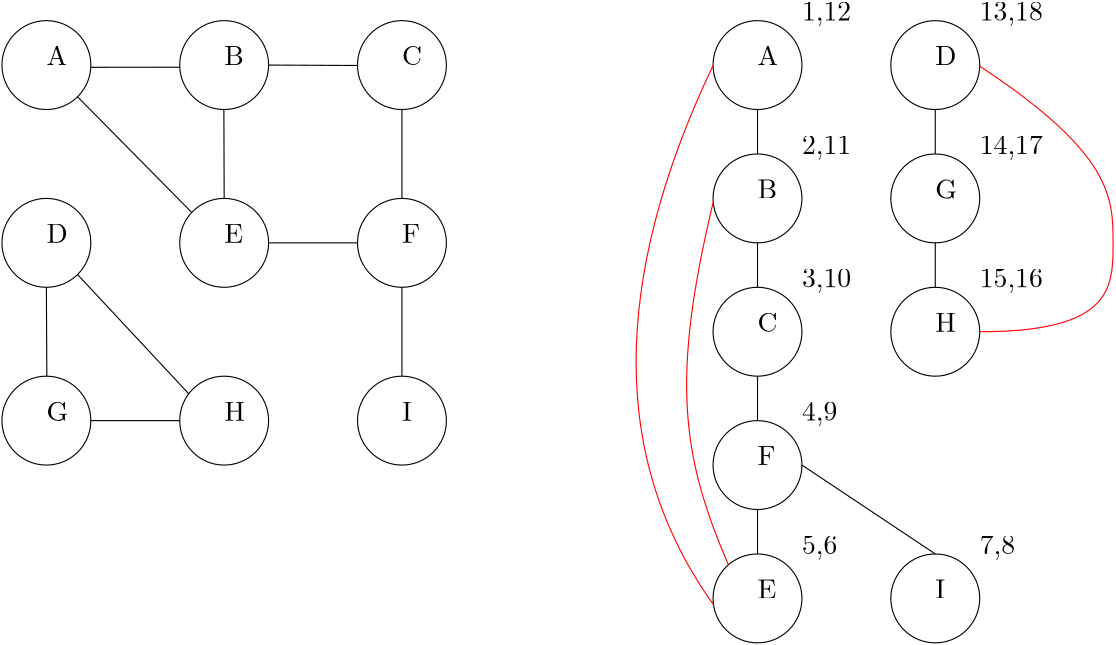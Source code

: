 <?xml version="1.0"?>
<!DOCTYPE ipe SYSTEM "ipe.dtd">
<ipe version="70206" creator="Ipe 7.2.7">
<info created="D:20181208023801" modified="D:20181208023801"/>
<ipestyle name="basic">
<symbol name="arrow/arc(spx)">
<path stroke="sym-stroke" fill="sym-stroke" pen="sym-pen">
0 0 m
-1 0.333 l
-1 -0.333 l
h
</path>
</symbol>
<symbol name="arrow/farc(spx)">
<path stroke="sym-stroke" fill="white" pen="sym-pen">
0 0 m
-1 0.333 l
-1 -0.333 l
h
</path>
</symbol>
<symbol name="arrow/ptarc(spx)">
<path stroke="sym-stroke" fill="sym-stroke" pen="sym-pen">
0 0 m
-1 0.333 l
-0.8 0 l
-1 -0.333 l
h
</path>
</symbol>
<symbol name="arrow/fptarc(spx)">
<path stroke="sym-stroke" fill="white" pen="sym-pen">
0 0 m
-1 0.333 l
-0.8 0 l
-1 -0.333 l
h
</path>
</symbol>
<symbol name="mark/circle(sx)" transformations="translations">
<path fill="sym-stroke">
0.6 0 0 0.6 0 0 e
0.4 0 0 0.4 0 0 e
</path>
</symbol>
<symbol name="mark/disk(sx)" transformations="translations">
<path fill="sym-stroke">
0.6 0 0 0.6 0 0 e
</path>
</symbol>
<symbol name="mark/fdisk(sfx)" transformations="translations">
<group>
<path fill="sym-fill">
0.5 0 0 0.5 0 0 e
</path>
<path fill="sym-stroke" fillrule="eofill">
0.6 0 0 0.6 0 0 e
0.4 0 0 0.4 0 0 e
</path>
</group>
</symbol>
<symbol name="mark/box(sx)" transformations="translations">
<path fill="sym-stroke" fillrule="eofill">
-0.6 -0.6 m
0.6 -0.6 l
0.6 0.6 l
-0.6 0.6 l
h
-0.4 -0.4 m
0.4 -0.4 l
0.4 0.4 l
-0.4 0.4 l
h
</path>
</symbol>
<symbol name="mark/square(sx)" transformations="translations">
<path fill="sym-stroke">
-0.6 -0.6 m
0.6 -0.6 l
0.6 0.6 l
-0.6 0.6 l
h
</path>
</symbol>
<symbol name="mark/fsquare(sfx)" transformations="translations">
<group>
<path fill="sym-fill">
-0.5 -0.5 m
0.5 -0.5 l
0.5 0.5 l
-0.5 0.5 l
h
</path>
<path fill="sym-stroke" fillrule="eofill">
-0.6 -0.6 m
0.6 -0.6 l
0.6 0.6 l
-0.6 0.6 l
h
-0.4 -0.4 m
0.4 -0.4 l
0.4 0.4 l
-0.4 0.4 l
h
</path>
</group>
</symbol>
<symbol name="mark/cross(sx)" transformations="translations">
<group>
<path fill="sym-stroke">
-0.43 -0.57 m
0.57 0.43 l
0.43 0.57 l
-0.57 -0.43 l
h
</path>
<path fill="sym-stroke">
-0.43 0.57 m
0.57 -0.43 l
0.43 -0.57 l
-0.57 0.43 l
h
</path>
</group>
</symbol>
<symbol name="arrow/fnormal(spx)">
<path stroke="sym-stroke" fill="white" pen="sym-pen">
0 0 m
-1 0.333 l
-1 -0.333 l
h
</path>
</symbol>
<symbol name="arrow/pointed(spx)">
<path stroke="sym-stroke" fill="sym-stroke" pen="sym-pen">
0 0 m
-1 0.333 l
-0.8 0 l
-1 -0.333 l
h
</path>
</symbol>
<symbol name="arrow/fpointed(spx)">
<path stroke="sym-stroke" fill="white" pen="sym-pen">
0 0 m
-1 0.333 l
-0.8 0 l
-1 -0.333 l
h
</path>
</symbol>
<symbol name="arrow/linear(spx)">
<path stroke="sym-stroke" pen="sym-pen">
-1 0.333 m
0 0 l
-1 -0.333 l
</path>
</symbol>
<symbol name="arrow/fdouble(spx)">
<path stroke="sym-stroke" fill="white" pen="sym-pen">
0 0 m
-1 0.333 l
-1 -0.333 l
h
-1 0 m
-2 0.333 l
-2 -0.333 l
h
</path>
</symbol>
<symbol name="arrow/double(spx)">
<path stroke="sym-stroke" fill="sym-stroke" pen="sym-pen">
0 0 m
-1 0.333 l
-1 -0.333 l
h
-1 0 m
-2 0.333 l
-2 -0.333 l
h
</path>
</symbol>
<pen name="heavier" value="0.8"/>
<pen name="fat" value="1.2"/>
<pen name="ultrafat" value="2"/>
<symbolsize name="large" value="5"/>
<symbolsize name="small" value="2"/>
<symbolsize name="tiny" value="1.1"/>
<arrowsize name="large" value="10"/>
<arrowsize name="small" value="5"/>
<arrowsize name="tiny" value="3"/>
<color name="red" value="1 0 0"/>
<color name="green" value="0 1 0"/>
<color name="blue" value="0 0 1"/>
<color name="yellow" value="1 1 0"/>
<color name="orange" value="1 0.647 0"/>
<color name="gold" value="1 0.843 0"/>
<color name="purple" value="0.627 0.125 0.941"/>
<color name="gray" value="0.745"/>
<color name="brown" value="0.647 0.165 0.165"/>
<color name="navy" value="0 0 0.502"/>
<color name="pink" value="1 0.753 0.796"/>
<color name="seagreen" value="0.18 0.545 0.341"/>
<color name="turquoise" value="0.251 0.878 0.816"/>
<color name="violet" value="0.933 0.51 0.933"/>
<color name="darkblue" value="0 0 0.545"/>
<color name="darkcyan" value="0 0.545 0.545"/>
<color name="darkgray" value="0.663"/>
<color name="darkgreen" value="0 0.392 0"/>
<color name="darkmagenta" value="0.545 0 0.545"/>
<color name="darkorange" value="1 0.549 0"/>
<color name="darkred" value="0.545 0 0"/>
<color name="lightblue" value="0.678 0.847 0.902"/>
<color name="lightcyan" value="0.878 1 1"/>
<color name="lightgray" value="0.827"/>
<color name="lightgreen" value="0.565 0.933 0.565"/>
<color name="lightyellow" value="1 1 0.878"/>
<dashstyle name="dashed" value="[4] 0"/>
<dashstyle name="dotted" value="[1 3] 0"/>
<dashstyle name="dash dotted" value="[4 2 1 2] 0"/>
<dashstyle name="dash dot dotted" value="[4 2 1 2 1 2] 0"/>
<textsize name="large" value="\large"/>
<textsize name="Large" value="\Large"/>
<textsize name="LARGE" value="\LARGE"/>
<textsize name="huge" value="\huge"/>
<textsize name="Huge" value="\Huge"/>
<textsize name="small" value="\small"/>
<textsize name="footnote" value="\footnotesize"/>
<textsize name="tiny" value="\tiny"/>
<textstyle name="center" begin="\begin{center}" end="\end{center}"/>
<textstyle name="itemize" begin="\begin{itemize}" end="\end{itemize}"/>
<textstyle name="item" begin="\begin{itemize}\item{}" end="\end{itemize}"/>
<gridsize name="4 pts" value="4"/>
<gridsize name="8 pts (~3 mm)" value="8"/>
<gridsize name="16 pts (~6 mm)" value="16"/>
<gridsize name="32 pts (~12 mm)" value="32"/>
<gridsize name="10 pts (~3.5 mm)" value="10"/>
<gridsize name="20 pts (~7 mm)" value="20"/>
<gridsize name="14 pts (~5 mm)" value="14"/>
<gridsize name="28 pts (~10 mm)" value="28"/>
<gridsize name="56 pts (~20 mm)" value="56"/>
<anglesize name="90 deg" value="90"/>
<anglesize name="60 deg" value="60"/>
<anglesize name="45 deg" value="45"/>
<anglesize name="30 deg" value="30"/>
<anglesize name="22.5 deg" value="22.5"/>
<opacity name="10%" value="0.1"/>
<opacity name="30%" value="0.3"/>
<opacity name="50%" value="0.5"/>
<opacity name="75%" value="0.75"/>
<tiling name="falling" angle="-60" step="4" width="1"/>
<tiling name="rising" angle="30" step="4" width="1"/>
</ipestyle>
<page>
<layer name="alpha"/>
<view layers="alpha" active="alpha"/>
<path layer="alpha" stroke="black">
16 0 0 16 160 800 e
</path>
<path stroke="black">
16 0 0 16 224 800 e
</path>
<path stroke="black">
16 0 0 16 288 800 e
</path>
<path stroke="black">
16 0 0 16 288 736 e
</path>
<path stroke="black">
16 0 0 16 224 736 e
</path>
<path stroke="black">
16 0 0 16 288 672 e
</path>
<path stroke="black">
16 0 0 16 160 736 e
</path>
<path stroke="black">
16 0 0 16 160 672 e
</path>
<path stroke="black">
16 0 0 16 224 672 e
</path>
<path stroke="black">
171.223 724.596 m
211.243 681.657 l
</path>
<path stroke="black">
208 672 m
176 672 l
</path>
<path stroke="black">
160 720 m
160.162 687.999 l
</path>
<path stroke="black">
171.213 788.587 m
212.326 746.942 l
</path>
<path stroke="black">
223.895 784 m
224 752 l
</path>
<path stroke="black">
175.98 799.204 m
208.019 799.222 l
</path>
<path stroke="black">
240 800 m
272.001 799.859 l
</path>
<path stroke="black">
240 736 m
272 736 l
</path>
<path stroke="black">
288 784 m
288 752 l
</path>
<path stroke="black">
288 720 m
288 688 l
</path>
<text transformations="translations" pos="160 800" stroke="black" type="label" width="7.472" height="6.808" depth="0" valign="baseline">A</text>
<text transformations="translations" pos="224 800" stroke="black" type="label" width="7.057" height="6.808" depth="0" valign="baseline">B</text>
<text transformations="translations" pos="288 800" stroke="black" type="label" width="7.195" height="6.808" depth="0" valign="baseline">C</text>
<text transformations="translations" pos="160 736" stroke="black" type="label" width="7.61" height="6.808" depth="0" valign="baseline">D</text>
<text transformations="translations" pos="224 736" stroke="black" type="label" width="6.78" height="6.808" depth="0" valign="baseline">E</text>
<text transformations="translations" pos="288 736" stroke="black" type="label" width="6.503" height="6.808" depth="0" valign="baseline">F</text>
<text transformations="translations" pos="160 672" stroke="black" type="label" width="7.818" height="6.808" depth="0" valign="baseline">G</text>
<text transformations="translations" pos="224 672" stroke="black" type="label" width="7.472" height="6.808" depth="0" valign="baseline">H</text>
<text transformations="translations" pos="288 672" stroke="black" type="label" width="3.598" height="6.808" depth="0" valign="baseline">I</text>
<path matrix="1 0 0 1 256 0" stroke="black">
16 0 0 16 160 800 e
</path>
<text matrix="1 0 0 1 256 0" transformations="translations" pos="160 800" stroke="black" type="label" width="7.472" height="6.808" depth="0" valign="baseline">A</text>
<text transformations="translations" pos="432 816" stroke="black" type="label" width="17.711" height="6.428" depth="1.93" valign="baseline">1,12</text>
<path matrix="1 0 0 1 192 -48" stroke="black">
16 0 0 16 224 800 e
</path>
<text matrix="1 0 0 1 192 -48" transformations="translations" pos="224 800" stroke="black" type="label" width="7.057" height="6.808" depth="0" valign="baseline">B</text>
<path matrix="1 0 0 1 128 -96" stroke="black">
16 0 0 16 288 800 e
</path>
<text matrix="1 0 0 1 128 -96" transformations="translations" pos="288 800" stroke="black" type="label" width="7.195" height="6.808" depth="0" valign="baseline">C</text>
<path matrix="1 0 0 1 128 -80" stroke="black">
16 0 0 16 288 736 e
</path>
<text matrix="1 0 0 1 128 -80" transformations="translations" pos="288 736" stroke="black" type="label" width="6.503" height="6.808" depth="0" valign="baseline">F</text>
<path matrix="1 0 0 1 192 -128" stroke="black">
16 0 0 16 224 736 e
</path>
<text matrix="1 0 0 1 192 -128" transformations="translations" pos="224 736" stroke="black" type="label" width="6.78" height="6.808" depth="0" valign="baseline">E</text>
<path matrix="1 0 0 1 192 -64" stroke="black">
16 0 0 16 288 672 e
</path>
<text matrix="1 0 0 1 192 -64" transformations="translations" pos="288 672" stroke="black" type="label" width="3.598" height="6.808" depth="0" valign="baseline">I</text>
<text transformations="translations" pos="432 768" stroke="black" type="label" width="17.711" height="6.428" depth="1.93" valign="baseline">2,11</text>
<text transformations="translations" pos="432 720" stroke="black" type="label" width="17.711" height="6.428" depth="1.93" valign="baseline">3,10</text>
<text transformations="translations" pos="432 672" stroke="black" type="label" width="12.73" height="6.428" depth="1.93" valign="baseline">4,9</text>
<text transformations="translations" pos="432 624" stroke="black" type="label" width="12.73" height="6.428" depth="1.93" valign="baseline">5,6</text>
<text transformations="translations" pos="496 624" stroke="black" type="label" width="12.73" height="6.428" depth="1.93" valign="baseline">7,8</text>
<path matrix="1 0 0 1 320 64" stroke="black">
16 0 0 16 160 736 e
</path>
<text matrix="1 0 0 1 320 64" transformations="translations" pos="160 736" stroke="black" type="label" width="7.61" height="6.808" depth="0" valign="baseline">D</text>
<path matrix="1 0 0 1 320 80" stroke="black">
16 0 0 16 160 672 e
</path>
<text matrix="1 0 0 1 320 80" transformations="translations" pos="160 672" stroke="black" type="label" width="7.818" height="6.808" depth="0" valign="baseline">G</text>
<path matrix="1 0 0 1 256 32" stroke="black">
16 0 0 16 224 672 e
</path>
<text matrix="1 0 0 1 256 32" transformations="translations" pos="224 672" stroke="black" type="label" width="7.472" height="6.808" depth="0" valign="baseline">H</text>
<path stroke="black">
416 784 m
416 768 l
</path>
<path stroke="black">
416 736 m
416 720 l
</path>
<path stroke="black">
416 688 m
416 672 l
</path>
<path stroke="black">
416 640 m
416 624 l
416 624 l
</path>
<path stroke="black">
432 656 m
480 624 l
</path>
<path stroke="black">
480 784 m
480 768 l
</path>
<path stroke="black">
480 736 m
480 720 l
</path>
<path stroke="red">
400.001 799.853 m
344.541 683.232
400.161 605.737 c
</path>
<path stroke="red">
400.056 750.658 m
384.912 687.418
388.5 659.607
405.522 620.092 c
</path>
<text transformations="translations" pos="496 816" stroke="black" type="label" width="22.693" height="6.428" depth="1.93" valign="baseline">13,18</text>
<text transformations="translations" pos="496 768" stroke="black" type="label" width="22.693" height="6.428" depth="1.93" valign="baseline">14,17</text>
<text transformations="translations" pos="496 720" stroke="black" type="label" width="22.693" height="6.428" depth="1.93" valign="baseline">15,16</text>
<path stroke="red">
495.995 799.613 m
544 768
544 736
544 704
496 704 c
</path>
</page>
</ipe>
